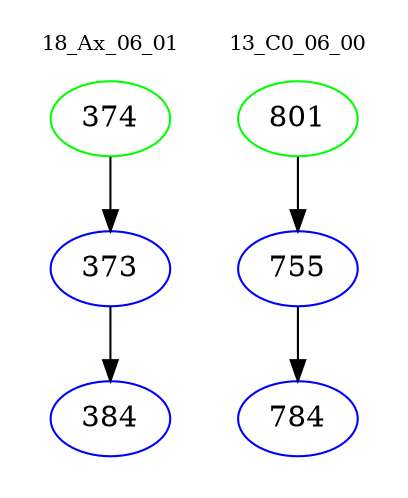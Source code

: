 digraph{
subgraph cluster_0 {
color = white
label = "18_Ax_06_01";
fontsize=10;
T0_374 [label="374", color="green"]
T0_374 -> T0_373 [color="black"]
T0_373 [label="373", color="blue"]
T0_373 -> T0_384 [color="black"]
T0_384 [label="384", color="blue"]
}
subgraph cluster_1 {
color = white
label = "13_C0_06_00";
fontsize=10;
T1_801 [label="801", color="green"]
T1_801 -> T1_755 [color="black"]
T1_755 [label="755", color="blue"]
T1_755 -> T1_784 [color="black"]
T1_784 [label="784", color="blue"]
}
}
